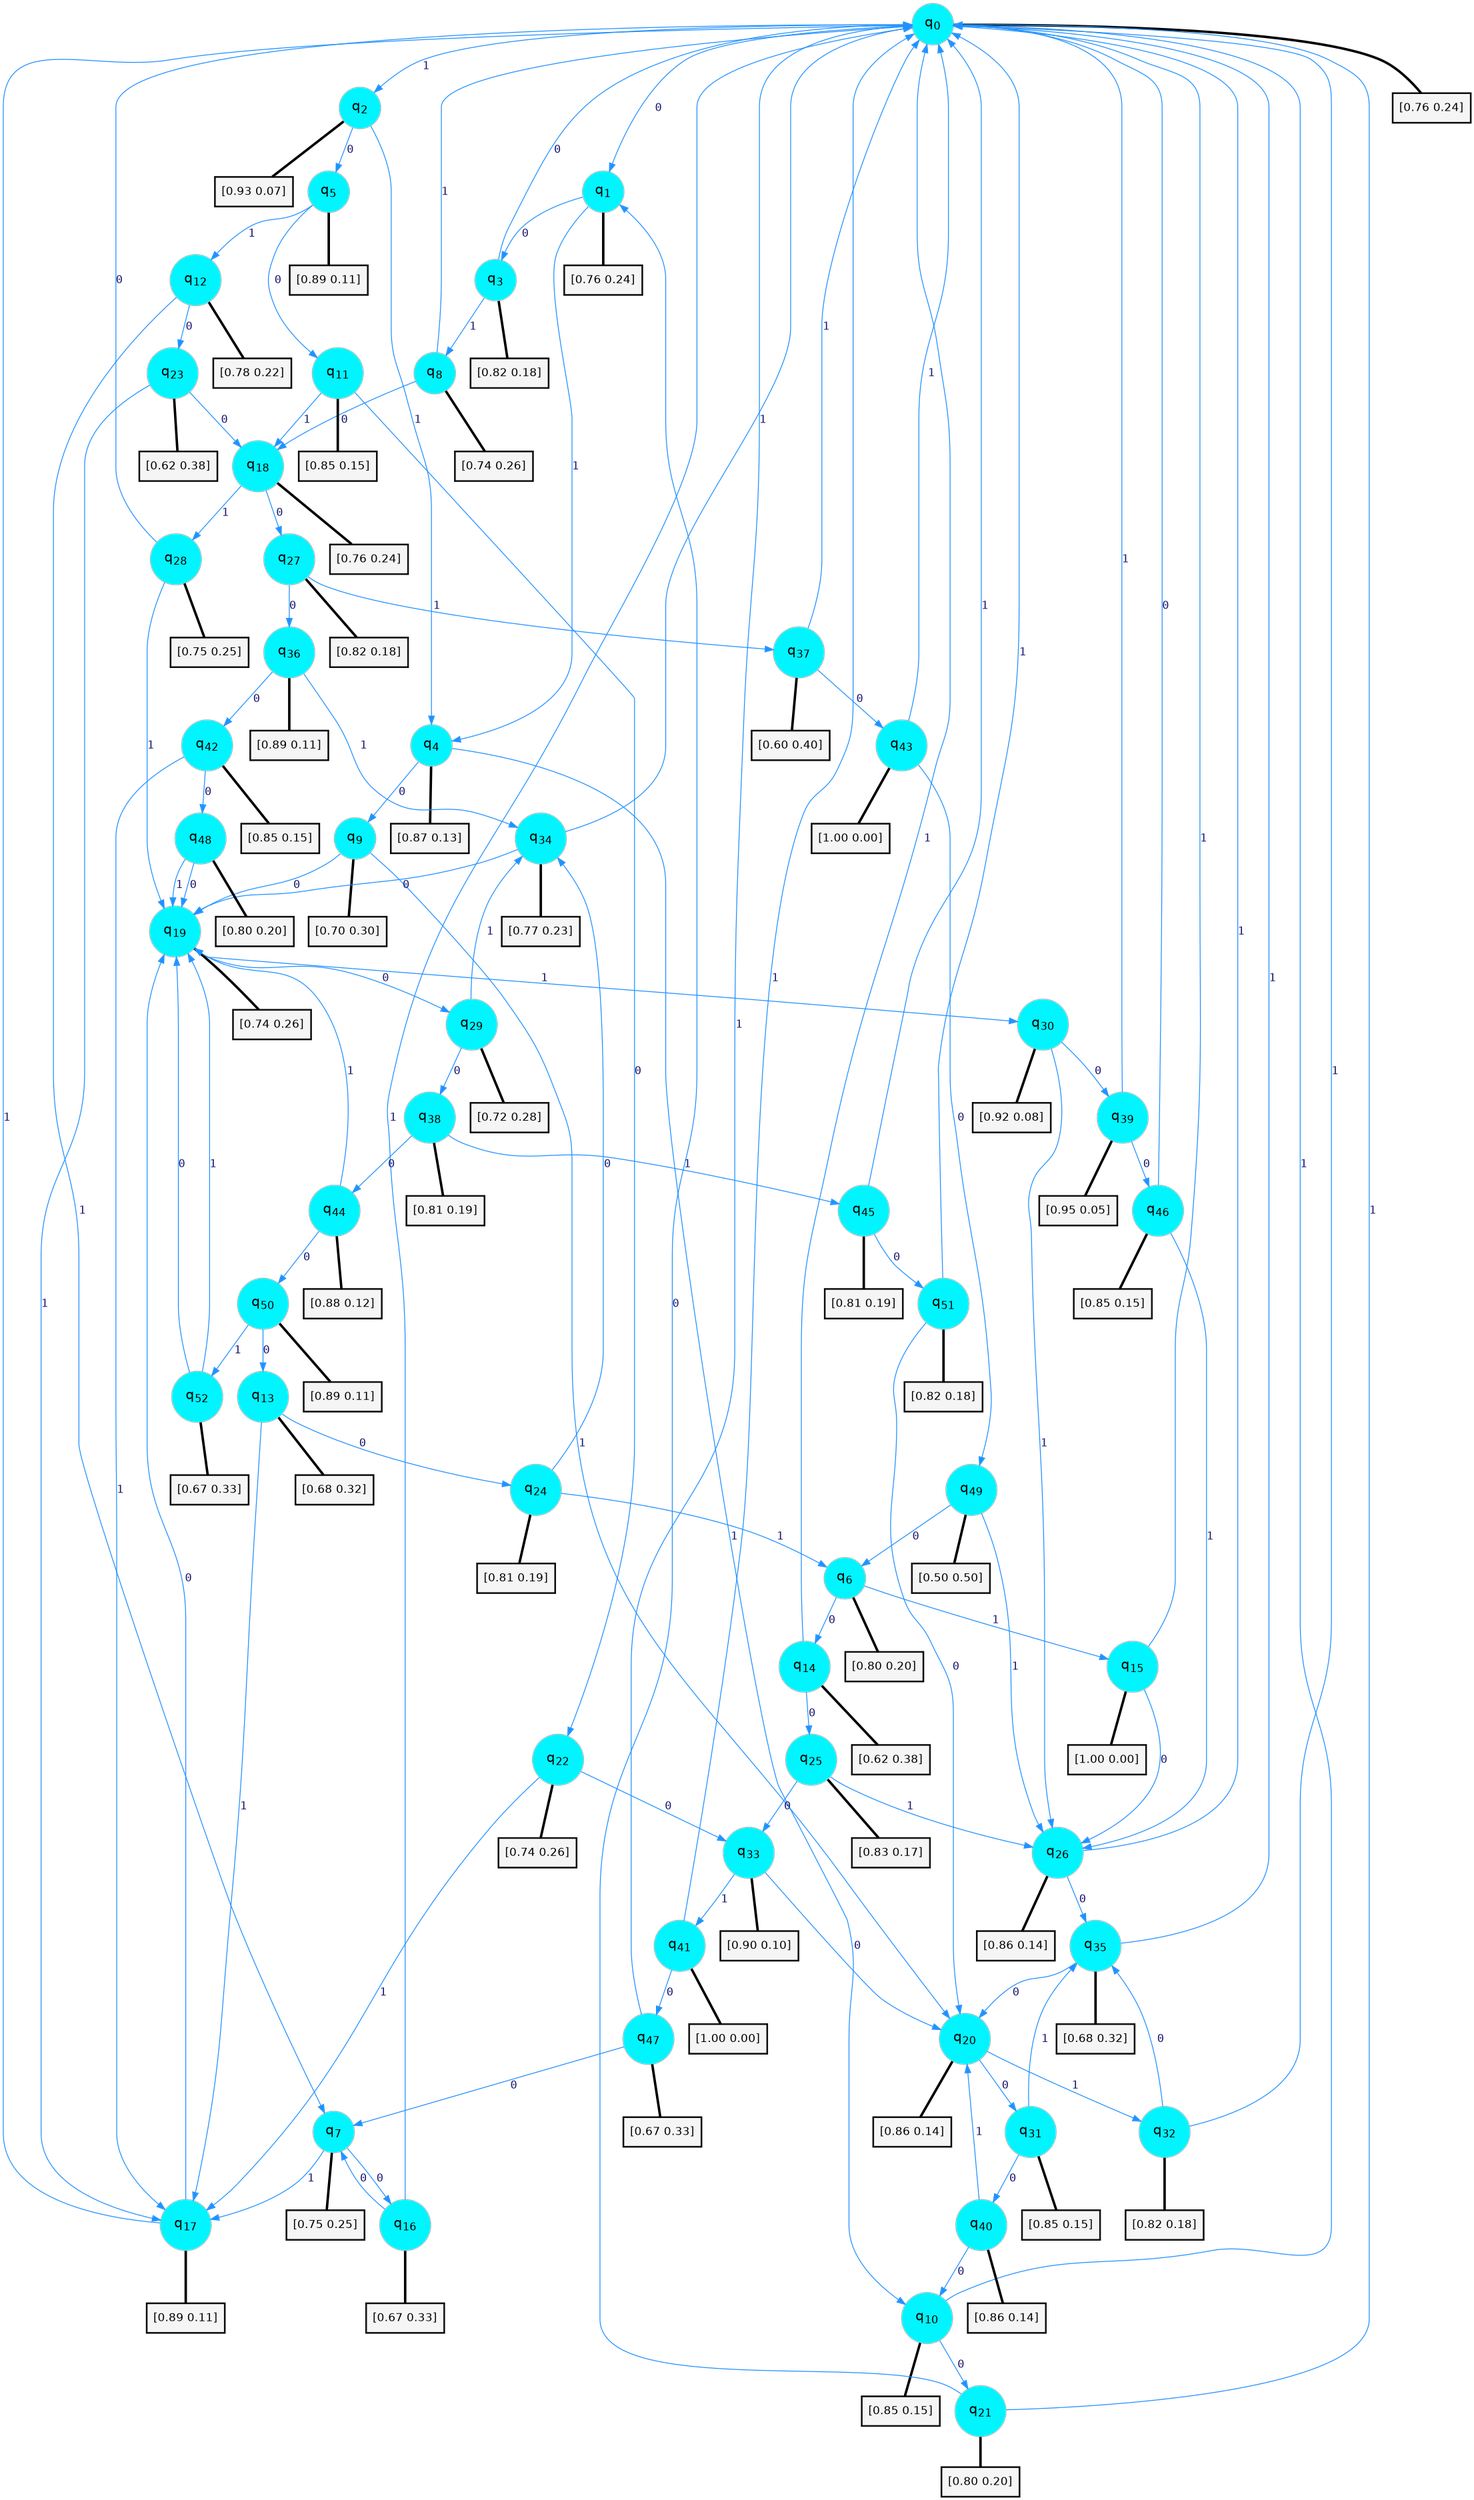 digraph G {
graph [
bgcolor=transparent, dpi=300, rankdir=TD, size="40,25"];
node [
color=gray, fillcolor=turquoise1, fontcolor=black, fontname=Helvetica, fontsize=16, fontweight=bold, shape=circle, style=filled];
edge [
arrowsize=1, color=dodgerblue1, fontcolor=midnightblue, fontname=courier, fontweight=bold, penwidth=1, style=solid, weight=20];
0[label=<q<SUB>0</SUB>>];
1[label=<q<SUB>1</SUB>>];
2[label=<q<SUB>2</SUB>>];
3[label=<q<SUB>3</SUB>>];
4[label=<q<SUB>4</SUB>>];
5[label=<q<SUB>5</SUB>>];
6[label=<q<SUB>6</SUB>>];
7[label=<q<SUB>7</SUB>>];
8[label=<q<SUB>8</SUB>>];
9[label=<q<SUB>9</SUB>>];
10[label=<q<SUB>10</SUB>>];
11[label=<q<SUB>11</SUB>>];
12[label=<q<SUB>12</SUB>>];
13[label=<q<SUB>13</SUB>>];
14[label=<q<SUB>14</SUB>>];
15[label=<q<SUB>15</SUB>>];
16[label=<q<SUB>16</SUB>>];
17[label=<q<SUB>17</SUB>>];
18[label=<q<SUB>18</SUB>>];
19[label=<q<SUB>19</SUB>>];
20[label=<q<SUB>20</SUB>>];
21[label=<q<SUB>21</SUB>>];
22[label=<q<SUB>22</SUB>>];
23[label=<q<SUB>23</SUB>>];
24[label=<q<SUB>24</SUB>>];
25[label=<q<SUB>25</SUB>>];
26[label=<q<SUB>26</SUB>>];
27[label=<q<SUB>27</SUB>>];
28[label=<q<SUB>28</SUB>>];
29[label=<q<SUB>29</SUB>>];
30[label=<q<SUB>30</SUB>>];
31[label=<q<SUB>31</SUB>>];
32[label=<q<SUB>32</SUB>>];
33[label=<q<SUB>33</SUB>>];
34[label=<q<SUB>34</SUB>>];
35[label=<q<SUB>35</SUB>>];
36[label=<q<SUB>36</SUB>>];
37[label=<q<SUB>37</SUB>>];
38[label=<q<SUB>38</SUB>>];
39[label=<q<SUB>39</SUB>>];
40[label=<q<SUB>40</SUB>>];
41[label=<q<SUB>41</SUB>>];
42[label=<q<SUB>42</SUB>>];
43[label=<q<SUB>43</SUB>>];
44[label=<q<SUB>44</SUB>>];
45[label=<q<SUB>45</SUB>>];
46[label=<q<SUB>46</SUB>>];
47[label=<q<SUB>47</SUB>>];
48[label=<q<SUB>48</SUB>>];
49[label=<q<SUB>49</SUB>>];
50[label=<q<SUB>50</SUB>>];
51[label=<q<SUB>51</SUB>>];
52[label=<q<SUB>52</SUB>>];
53[label="[0.76 0.24]", shape=box,fontcolor=black, fontname=Helvetica, fontsize=14, penwidth=2, fillcolor=whitesmoke,color=black];
54[label="[0.76 0.24]", shape=box,fontcolor=black, fontname=Helvetica, fontsize=14, penwidth=2, fillcolor=whitesmoke,color=black];
55[label="[0.93 0.07]", shape=box,fontcolor=black, fontname=Helvetica, fontsize=14, penwidth=2, fillcolor=whitesmoke,color=black];
56[label="[0.82 0.18]", shape=box,fontcolor=black, fontname=Helvetica, fontsize=14, penwidth=2, fillcolor=whitesmoke,color=black];
57[label="[0.87 0.13]", shape=box,fontcolor=black, fontname=Helvetica, fontsize=14, penwidth=2, fillcolor=whitesmoke,color=black];
58[label="[0.89 0.11]", shape=box,fontcolor=black, fontname=Helvetica, fontsize=14, penwidth=2, fillcolor=whitesmoke,color=black];
59[label="[0.80 0.20]", shape=box,fontcolor=black, fontname=Helvetica, fontsize=14, penwidth=2, fillcolor=whitesmoke,color=black];
60[label="[0.75 0.25]", shape=box,fontcolor=black, fontname=Helvetica, fontsize=14, penwidth=2, fillcolor=whitesmoke,color=black];
61[label="[0.74 0.26]", shape=box,fontcolor=black, fontname=Helvetica, fontsize=14, penwidth=2, fillcolor=whitesmoke,color=black];
62[label="[0.70 0.30]", shape=box,fontcolor=black, fontname=Helvetica, fontsize=14, penwidth=2, fillcolor=whitesmoke,color=black];
63[label="[0.85 0.15]", shape=box,fontcolor=black, fontname=Helvetica, fontsize=14, penwidth=2, fillcolor=whitesmoke,color=black];
64[label="[0.85 0.15]", shape=box,fontcolor=black, fontname=Helvetica, fontsize=14, penwidth=2, fillcolor=whitesmoke,color=black];
65[label="[0.78 0.22]", shape=box,fontcolor=black, fontname=Helvetica, fontsize=14, penwidth=2, fillcolor=whitesmoke,color=black];
66[label="[0.68 0.32]", shape=box,fontcolor=black, fontname=Helvetica, fontsize=14, penwidth=2, fillcolor=whitesmoke,color=black];
67[label="[0.62 0.38]", shape=box,fontcolor=black, fontname=Helvetica, fontsize=14, penwidth=2, fillcolor=whitesmoke,color=black];
68[label="[1.00 0.00]", shape=box,fontcolor=black, fontname=Helvetica, fontsize=14, penwidth=2, fillcolor=whitesmoke,color=black];
69[label="[0.67 0.33]", shape=box,fontcolor=black, fontname=Helvetica, fontsize=14, penwidth=2, fillcolor=whitesmoke,color=black];
70[label="[0.89 0.11]", shape=box,fontcolor=black, fontname=Helvetica, fontsize=14, penwidth=2, fillcolor=whitesmoke,color=black];
71[label="[0.76 0.24]", shape=box,fontcolor=black, fontname=Helvetica, fontsize=14, penwidth=2, fillcolor=whitesmoke,color=black];
72[label="[0.74 0.26]", shape=box,fontcolor=black, fontname=Helvetica, fontsize=14, penwidth=2, fillcolor=whitesmoke,color=black];
73[label="[0.86 0.14]", shape=box,fontcolor=black, fontname=Helvetica, fontsize=14, penwidth=2, fillcolor=whitesmoke,color=black];
74[label="[0.80 0.20]", shape=box,fontcolor=black, fontname=Helvetica, fontsize=14, penwidth=2, fillcolor=whitesmoke,color=black];
75[label="[0.74 0.26]", shape=box,fontcolor=black, fontname=Helvetica, fontsize=14, penwidth=2, fillcolor=whitesmoke,color=black];
76[label="[0.62 0.38]", shape=box,fontcolor=black, fontname=Helvetica, fontsize=14, penwidth=2, fillcolor=whitesmoke,color=black];
77[label="[0.81 0.19]", shape=box,fontcolor=black, fontname=Helvetica, fontsize=14, penwidth=2, fillcolor=whitesmoke,color=black];
78[label="[0.83 0.17]", shape=box,fontcolor=black, fontname=Helvetica, fontsize=14, penwidth=2, fillcolor=whitesmoke,color=black];
79[label="[0.86 0.14]", shape=box,fontcolor=black, fontname=Helvetica, fontsize=14, penwidth=2, fillcolor=whitesmoke,color=black];
80[label="[0.82 0.18]", shape=box,fontcolor=black, fontname=Helvetica, fontsize=14, penwidth=2, fillcolor=whitesmoke,color=black];
81[label="[0.75 0.25]", shape=box,fontcolor=black, fontname=Helvetica, fontsize=14, penwidth=2, fillcolor=whitesmoke,color=black];
82[label="[0.72 0.28]", shape=box,fontcolor=black, fontname=Helvetica, fontsize=14, penwidth=2, fillcolor=whitesmoke,color=black];
83[label="[0.92 0.08]", shape=box,fontcolor=black, fontname=Helvetica, fontsize=14, penwidth=2, fillcolor=whitesmoke,color=black];
84[label="[0.85 0.15]", shape=box,fontcolor=black, fontname=Helvetica, fontsize=14, penwidth=2, fillcolor=whitesmoke,color=black];
85[label="[0.82 0.18]", shape=box,fontcolor=black, fontname=Helvetica, fontsize=14, penwidth=2, fillcolor=whitesmoke,color=black];
86[label="[0.90 0.10]", shape=box,fontcolor=black, fontname=Helvetica, fontsize=14, penwidth=2, fillcolor=whitesmoke,color=black];
87[label="[0.77 0.23]", shape=box,fontcolor=black, fontname=Helvetica, fontsize=14, penwidth=2, fillcolor=whitesmoke,color=black];
88[label="[0.68 0.32]", shape=box,fontcolor=black, fontname=Helvetica, fontsize=14, penwidth=2, fillcolor=whitesmoke,color=black];
89[label="[0.89 0.11]", shape=box,fontcolor=black, fontname=Helvetica, fontsize=14, penwidth=2, fillcolor=whitesmoke,color=black];
90[label="[0.60 0.40]", shape=box,fontcolor=black, fontname=Helvetica, fontsize=14, penwidth=2, fillcolor=whitesmoke,color=black];
91[label="[0.81 0.19]", shape=box,fontcolor=black, fontname=Helvetica, fontsize=14, penwidth=2, fillcolor=whitesmoke,color=black];
92[label="[0.95 0.05]", shape=box,fontcolor=black, fontname=Helvetica, fontsize=14, penwidth=2, fillcolor=whitesmoke,color=black];
93[label="[0.86 0.14]", shape=box,fontcolor=black, fontname=Helvetica, fontsize=14, penwidth=2, fillcolor=whitesmoke,color=black];
94[label="[1.00 0.00]", shape=box,fontcolor=black, fontname=Helvetica, fontsize=14, penwidth=2, fillcolor=whitesmoke,color=black];
95[label="[0.85 0.15]", shape=box,fontcolor=black, fontname=Helvetica, fontsize=14, penwidth=2, fillcolor=whitesmoke,color=black];
96[label="[1.00 0.00]", shape=box,fontcolor=black, fontname=Helvetica, fontsize=14, penwidth=2, fillcolor=whitesmoke,color=black];
97[label="[0.88 0.12]", shape=box,fontcolor=black, fontname=Helvetica, fontsize=14, penwidth=2, fillcolor=whitesmoke,color=black];
98[label="[0.81 0.19]", shape=box,fontcolor=black, fontname=Helvetica, fontsize=14, penwidth=2, fillcolor=whitesmoke,color=black];
99[label="[0.85 0.15]", shape=box,fontcolor=black, fontname=Helvetica, fontsize=14, penwidth=2, fillcolor=whitesmoke,color=black];
100[label="[0.67 0.33]", shape=box,fontcolor=black, fontname=Helvetica, fontsize=14, penwidth=2, fillcolor=whitesmoke,color=black];
101[label="[0.80 0.20]", shape=box,fontcolor=black, fontname=Helvetica, fontsize=14, penwidth=2, fillcolor=whitesmoke,color=black];
102[label="[0.50 0.50]", shape=box,fontcolor=black, fontname=Helvetica, fontsize=14, penwidth=2, fillcolor=whitesmoke,color=black];
103[label="[0.89 0.11]", shape=box,fontcolor=black, fontname=Helvetica, fontsize=14, penwidth=2, fillcolor=whitesmoke,color=black];
104[label="[0.82 0.18]", shape=box,fontcolor=black, fontname=Helvetica, fontsize=14, penwidth=2, fillcolor=whitesmoke,color=black];
105[label="[0.67 0.33]", shape=box,fontcolor=black, fontname=Helvetica, fontsize=14, penwidth=2, fillcolor=whitesmoke,color=black];
0->1 [label=0];
0->2 [label=1];
0->53 [arrowhead=none, penwidth=3,color=black];
1->3 [label=0];
1->4 [label=1];
1->54 [arrowhead=none, penwidth=3,color=black];
2->5 [label=0];
2->4 [label=1];
2->55 [arrowhead=none, penwidth=3,color=black];
3->0 [label=0];
3->8 [label=1];
3->56 [arrowhead=none, penwidth=3,color=black];
4->9 [label=0];
4->10 [label=1];
4->57 [arrowhead=none, penwidth=3,color=black];
5->11 [label=0];
5->12 [label=1];
5->58 [arrowhead=none, penwidth=3,color=black];
6->14 [label=0];
6->15 [label=1];
6->59 [arrowhead=none, penwidth=3,color=black];
7->16 [label=0];
7->17 [label=1];
7->60 [arrowhead=none, penwidth=3,color=black];
8->18 [label=0];
8->0 [label=1];
8->61 [arrowhead=none, penwidth=3,color=black];
9->19 [label=0];
9->20 [label=1];
9->62 [arrowhead=none, penwidth=3,color=black];
10->21 [label=0];
10->0 [label=1];
10->63 [arrowhead=none, penwidth=3,color=black];
11->22 [label=0];
11->18 [label=1];
11->64 [arrowhead=none, penwidth=3,color=black];
12->23 [label=0];
12->7 [label=1];
12->65 [arrowhead=none, penwidth=3,color=black];
13->24 [label=0];
13->17 [label=1];
13->66 [arrowhead=none, penwidth=3,color=black];
14->25 [label=0];
14->0 [label=1];
14->67 [arrowhead=none, penwidth=3,color=black];
15->26 [label=0];
15->0 [label=1];
15->68 [arrowhead=none, penwidth=3,color=black];
16->7 [label=0];
16->0 [label=1];
16->69 [arrowhead=none, penwidth=3,color=black];
17->19 [label=0];
17->0 [label=1];
17->70 [arrowhead=none, penwidth=3,color=black];
18->27 [label=0];
18->28 [label=1];
18->71 [arrowhead=none, penwidth=3,color=black];
19->29 [label=0];
19->30 [label=1];
19->72 [arrowhead=none, penwidth=3,color=black];
20->31 [label=0];
20->32 [label=1];
20->73 [arrowhead=none, penwidth=3,color=black];
21->1 [label=0];
21->0 [label=1];
21->74 [arrowhead=none, penwidth=3,color=black];
22->33 [label=0];
22->17 [label=1];
22->75 [arrowhead=none, penwidth=3,color=black];
23->18 [label=0];
23->17 [label=1];
23->76 [arrowhead=none, penwidth=3,color=black];
24->34 [label=0];
24->6 [label=1];
24->77 [arrowhead=none, penwidth=3,color=black];
25->33 [label=0];
25->26 [label=1];
25->78 [arrowhead=none, penwidth=3,color=black];
26->35 [label=0];
26->0 [label=1];
26->79 [arrowhead=none, penwidth=3,color=black];
27->36 [label=0];
27->37 [label=1];
27->80 [arrowhead=none, penwidth=3,color=black];
28->0 [label=0];
28->19 [label=1];
28->81 [arrowhead=none, penwidth=3,color=black];
29->38 [label=0];
29->34 [label=1];
29->82 [arrowhead=none, penwidth=3,color=black];
30->39 [label=0];
30->26 [label=1];
30->83 [arrowhead=none, penwidth=3,color=black];
31->40 [label=0];
31->35 [label=1];
31->84 [arrowhead=none, penwidth=3,color=black];
32->35 [label=0];
32->0 [label=1];
32->85 [arrowhead=none, penwidth=3,color=black];
33->20 [label=0];
33->41 [label=1];
33->86 [arrowhead=none, penwidth=3,color=black];
34->19 [label=0];
34->0 [label=1];
34->87 [arrowhead=none, penwidth=3,color=black];
35->20 [label=0];
35->0 [label=1];
35->88 [arrowhead=none, penwidth=3,color=black];
36->42 [label=0];
36->34 [label=1];
36->89 [arrowhead=none, penwidth=3,color=black];
37->43 [label=0];
37->0 [label=1];
37->90 [arrowhead=none, penwidth=3,color=black];
38->44 [label=0];
38->45 [label=1];
38->91 [arrowhead=none, penwidth=3,color=black];
39->46 [label=0];
39->0 [label=1];
39->92 [arrowhead=none, penwidth=3,color=black];
40->10 [label=0];
40->20 [label=1];
40->93 [arrowhead=none, penwidth=3,color=black];
41->47 [label=0];
41->0 [label=1];
41->94 [arrowhead=none, penwidth=3,color=black];
42->48 [label=0];
42->17 [label=1];
42->95 [arrowhead=none, penwidth=3,color=black];
43->49 [label=0];
43->0 [label=1];
43->96 [arrowhead=none, penwidth=3,color=black];
44->50 [label=0];
44->19 [label=1];
44->97 [arrowhead=none, penwidth=3,color=black];
45->51 [label=0];
45->0 [label=1];
45->98 [arrowhead=none, penwidth=3,color=black];
46->0 [label=0];
46->26 [label=1];
46->99 [arrowhead=none, penwidth=3,color=black];
47->7 [label=0];
47->0 [label=1];
47->100 [arrowhead=none, penwidth=3,color=black];
48->19 [label=0];
48->19 [label=1];
48->101 [arrowhead=none, penwidth=3,color=black];
49->6 [label=0];
49->26 [label=1];
49->102 [arrowhead=none, penwidth=3,color=black];
50->13 [label=0];
50->52 [label=1];
50->103 [arrowhead=none, penwidth=3,color=black];
51->20 [label=0];
51->0 [label=1];
51->104 [arrowhead=none, penwidth=3,color=black];
52->19 [label=0];
52->19 [label=1];
52->105 [arrowhead=none, penwidth=3,color=black];
}
